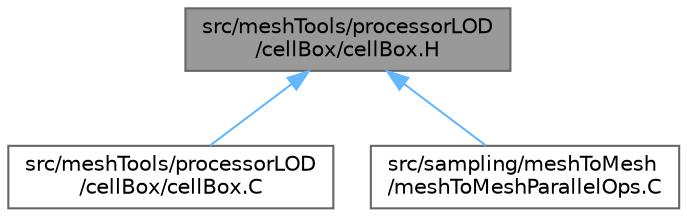 digraph "src/meshTools/processorLOD/cellBox/cellBox.H"
{
 // LATEX_PDF_SIZE
  bgcolor="transparent";
  edge [fontname=Helvetica,fontsize=10,labelfontname=Helvetica,labelfontsize=10];
  node [fontname=Helvetica,fontsize=10,shape=box,height=0.2,width=0.4];
  Node1 [id="Node000001",label="src/meshTools/processorLOD\l/cellBox/cellBox.H",height=0.2,width=0.4,color="gray40", fillcolor="grey60", style="filled", fontcolor="black",tooltip=" "];
  Node1 -> Node2 [id="edge1_Node000001_Node000002",dir="back",color="steelblue1",style="solid",tooltip=" "];
  Node2 [id="Node000002",label="src/meshTools/processorLOD\l/cellBox/cellBox.C",height=0.2,width=0.4,color="grey40", fillcolor="white", style="filled",URL="$cellBox_8C.html",tooltip=" "];
  Node1 -> Node3 [id="edge2_Node000001_Node000003",dir="back",color="steelblue1",style="solid",tooltip=" "];
  Node3 [id="Node000003",label="src/sampling/meshToMesh\l/meshToMeshParallelOps.C",height=0.2,width=0.4,color="grey40", fillcolor="white", style="filled",URL="$meshToMeshParallelOps_8C.html",tooltip=" "];
}
